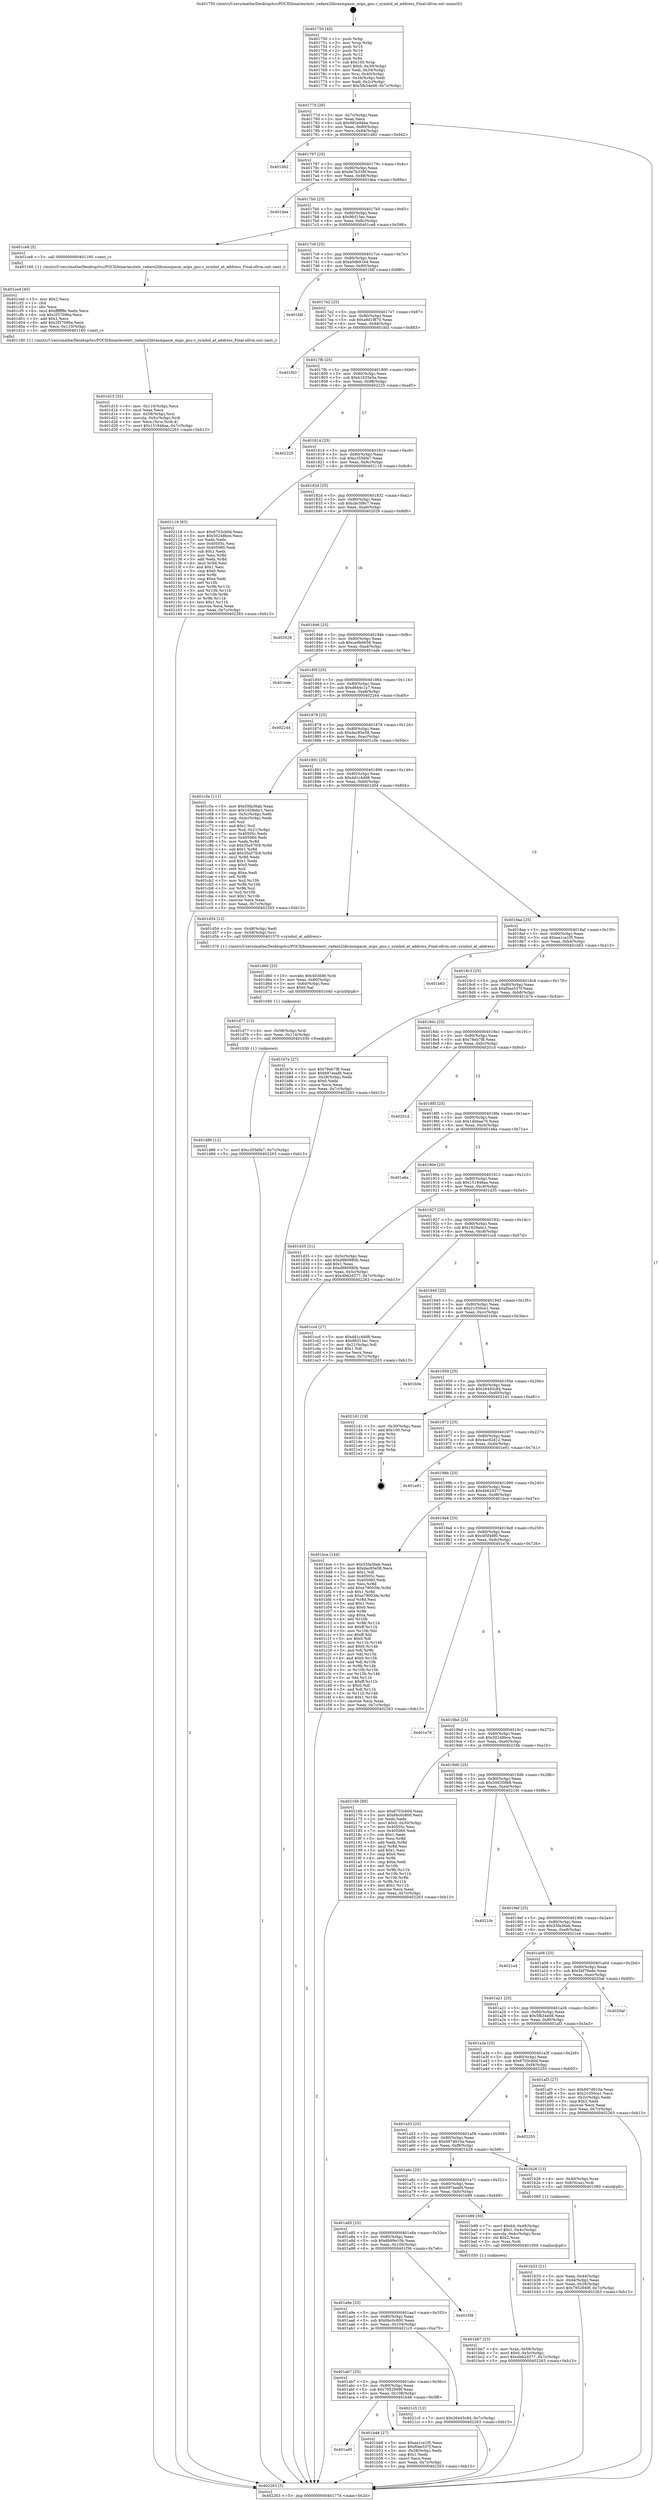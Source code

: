 digraph "0x401750" {
  label = "0x401750 (/mnt/c/Users/mathe/Desktop/tcc/POCII/binaries/extr_radare2librasmpasm_mips_gnu.c_symbol_at_address_Final-ollvm.out::main(0))"
  labelloc = "t"
  node[shape=record]

  Entry [label="",width=0.3,height=0.3,shape=circle,fillcolor=black,style=filled]
  "0x40177d" [label="{
     0x40177d [26]\l
     | [instrs]\l
     &nbsp;&nbsp;0x40177d \<+3\>: mov -0x7c(%rbp),%eax\l
     &nbsp;&nbsp;0x401780 \<+2\>: mov %eax,%ecx\l
     &nbsp;&nbsp;0x401782 \<+6\>: sub $0x982e94be,%ecx\l
     &nbsp;&nbsp;0x401788 \<+3\>: mov %eax,-0x80(%rbp)\l
     &nbsp;&nbsp;0x40178b \<+6\>: mov %ecx,-0x84(%rbp)\l
     &nbsp;&nbsp;0x401791 \<+6\>: je 0000000000401d92 \<main+0x642\>\l
  }"]
  "0x401d92" [label="{
     0x401d92\l
  }", style=dashed]
  "0x401797" [label="{
     0x401797 [25]\l
     | [instrs]\l
     &nbsp;&nbsp;0x401797 \<+5\>: jmp 000000000040179c \<main+0x4c\>\l
     &nbsp;&nbsp;0x40179c \<+3\>: mov -0x80(%rbp),%eax\l
     &nbsp;&nbsp;0x40179f \<+5\>: sub $0x9e7b339f,%eax\l
     &nbsp;&nbsp;0x4017a4 \<+6\>: mov %eax,-0x88(%rbp)\l
     &nbsp;&nbsp;0x4017aa \<+6\>: je 0000000000401dea \<main+0x69a\>\l
  }"]
  Exit [label="",width=0.3,height=0.3,shape=circle,fillcolor=black,style=filled,peripheries=2]
  "0x401dea" [label="{
     0x401dea\l
  }", style=dashed]
  "0x4017b0" [label="{
     0x4017b0 [25]\l
     | [instrs]\l
     &nbsp;&nbsp;0x4017b0 \<+5\>: jmp 00000000004017b5 \<main+0x65\>\l
     &nbsp;&nbsp;0x4017b5 \<+3\>: mov -0x80(%rbp),%eax\l
     &nbsp;&nbsp;0x4017b8 \<+5\>: sub $0x9fcf15ec,%eax\l
     &nbsp;&nbsp;0x4017bd \<+6\>: mov %eax,-0x8c(%rbp)\l
     &nbsp;&nbsp;0x4017c3 \<+6\>: je 0000000000401ce8 \<main+0x598\>\l
  }"]
  "0x401d86" [label="{
     0x401d86 [12]\l
     | [instrs]\l
     &nbsp;&nbsp;0x401d86 \<+7\>: movl $0xc3556fa7,-0x7c(%rbp)\l
     &nbsp;&nbsp;0x401d8d \<+5\>: jmp 0000000000402263 \<main+0xb13\>\l
  }"]
  "0x401ce8" [label="{
     0x401ce8 [5]\l
     | [instrs]\l
     &nbsp;&nbsp;0x401ce8 \<+5\>: call 0000000000401160 \<next_i\>\l
     | [calls]\l
     &nbsp;&nbsp;0x401160 \{1\} (/mnt/c/Users/mathe/Desktop/tcc/POCII/binaries/extr_radare2librasmpasm_mips_gnu.c_symbol_at_address_Final-ollvm.out::next_i)\l
  }"]
  "0x4017c9" [label="{
     0x4017c9 [25]\l
     | [instrs]\l
     &nbsp;&nbsp;0x4017c9 \<+5\>: jmp 00000000004017ce \<main+0x7e\>\l
     &nbsp;&nbsp;0x4017ce \<+3\>: mov -0x80(%rbp),%eax\l
     &nbsp;&nbsp;0x4017d1 \<+5\>: sub $0xa0db91b4,%eax\l
     &nbsp;&nbsp;0x4017d6 \<+6\>: mov %eax,-0x90(%rbp)\l
     &nbsp;&nbsp;0x4017dc \<+6\>: je 0000000000401fdf \<main+0x88f\>\l
  }"]
  "0x401d77" [label="{
     0x401d77 [15]\l
     | [instrs]\l
     &nbsp;&nbsp;0x401d77 \<+4\>: mov -0x58(%rbp),%rdi\l
     &nbsp;&nbsp;0x401d7b \<+6\>: mov %eax,-0x114(%rbp)\l
     &nbsp;&nbsp;0x401d81 \<+5\>: call 0000000000401030 \<free@plt\>\l
     | [calls]\l
     &nbsp;&nbsp;0x401030 \{1\} (unknown)\l
  }"]
  "0x401fdf" [label="{
     0x401fdf\l
  }", style=dashed]
  "0x4017e2" [label="{
     0x4017e2 [25]\l
     | [instrs]\l
     &nbsp;&nbsp;0x4017e2 \<+5\>: jmp 00000000004017e7 \<main+0x97\>\l
     &nbsp;&nbsp;0x4017e7 \<+3\>: mov -0x80(%rbp),%eax\l
     &nbsp;&nbsp;0x4017ea \<+5\>: sub $0xa9d1f870,%eax\l
     &nbsp;&nbsp;0x4017ef \<+6\>: mov %eax,-0x94(%rbp)\l
     &nbsp;&nbsp;0x4017f5 \<+6\>: je 0000000000401fd3 \<main+0x883\>\l
  }"]
  "0x401d60" [label="{
     0x401d60 [23]\l
     | [instrs]\l
     &nbsp;&nbsp;0x401d60 \<+10\>: movabs $0x4030d6,%rdi\l
     &nbsp;&nbsp;0x401d6a \<+3\>: mov %eax,-0x60(%rbp)\l
     &nbsp;&nbsp;0x401d6d \<+3\>: mov -0x60(%rbp),%esi\l
     &nbsp;&nbsp;0x401d70 \<+2\>: mov $0x0,%al\l
     &nbsp;&nbsp;0x401d72 \<+5\>: call 0000000000401040 \<printf@plt\>\l
     | [calls]\l
     &nbsp;&nbsp;0x401040 \{1\} (unknown)\l
  }"]
  "0x401fd3" [label="{
     0x401fd3\l
  }", style=dashed]
  "0x4017fb" [label="{
     0x4017fb [25]\l
     | [instrs]\l
     &nbsp;&nbsp;0x4017fb \<+5\>: jmp 0000000000401800 \<main+0xb0\>\l
     &nbsp;&nbsp;0x401800 \<+3\>: mov -0x80(%rbp),%eax\l
     &nbsp;&nbsp;0x401803 \<+5\>: sub $0xb1635e5a,%eax\l
     &nbsp;&nbsp;0x401808 \<+6\>: mov %eax,-0x98(%rbp)\l
     &nbsp;&nbsp;0x40180e \<+6\>: je 0000000000402225 \<main+0xad5\>\l
  }"]
  "0x401d15" [label="{
     0x401d15 [32]\l
     | [instrs]\l
     &nbsp;&nbsp;0x401d15 \<+6\>: mov -0x110(%rbp),%ecx\l
     &nbsp;&nbsp;0x401d1b \<+3\>: imul %eax,%ecx\l
     &nbsp;&nbsp;0x401d1e \<+4\>: mov -0x58(%rbp),%rsi\l
     &nbsp;&nbsp;0x401d22 \<+4\>: movslq -0x5c(%rbp),%rdi\l
     &nbsp;&nbsp;0x401d26 \<+3\>: mov %ecx,(%rsi,%rdi,4)\l
     &nbsp;&nbsp;0x401d29 \<+7\>: movl $0x151846aa,-0x7c(%rbp)\l
     &nbsp;&nbsp;0x401d30 \<+5\>: jmp 0000000000402263 \<main+0xb13\>\l
  }"]
  "0x402225" [label="{
     0x402225\l
  }", style=dashed]
  "0x401814" [label="{
     0x401814 [25]\l
     | [instrs]\l
     &nbsp;&nbsp;0x401814 \<+5\>: jmp 0000000000401819 \<main+0xc9\>\l
     &nbsp;&nbsp;0x401819 \<+3\>: mov -0x80(%rbp),%eax\l
     &nbsp;&nbsp;0x40181c \<+5\>: sub $0xc3556fa7,%eax\l
     &nbsp;&nbsp;0x401821 \<+6\>: mov %eax,-0x9c(%rbp)\l
     &nbsp;&nbsp;0x401827 \<+6\>: je 0000000000402118 \<main+0x9c8\>\l
  }"]
  "0x401ced" [label="{
     0x401ced [40]\l
     | [instrs]\l
     &nbsp;&nbsp;0x401ced \<+5\>: mov $0x2,%ecx\l
     &nbsp;&nbsp;0x401cf2 \<+1\>: cltd\l
     &nbsp;&nbsp;0x401cf3 \<+2\>: idiv %ecx\l
     &nbsp;&nbsp;0x401cf5 \<+6\>: imul $0xfffffffe,%edx,%ecx\l
     &nbsp;&nbsp;0x401cfb \<+6\>: sub $0x2f37096a,%ecx\l
     &nbsp;&nbsp;0x401d01 \<+3\>: add $0x1,%ecx\l
     &nbsp;&nbsp;0x401d04 \<+6\>: add $0x2f37096a,%ecx\l
     &nbsp;&nbsp;0x401d0a \<+6\>: mov %ecx,-0x110(%rbp)\l
     &nbsp;&nbsp;0x401d10 \<+5\>: call 0000000000401160 \<next_i\>\l
     | [calls]\l
     &nbsp;&nbsp;0x401160 \{1\} (/mnt/c/Users/mathe/Desktop/tcc/POCII/binaries/extr_radare2librasmpasm_mips_gnu.c_symbol_at_address_Final-ollvm.out::next_i)\l
  }"]
  "0x402118" [label="{
     0x402118 [83]\l
     | [instrs]\l
     &nbsp;&nbsp;0x402118 \<+5\>: mov $0x6703cb0d,%eax\l
     &nbsp;&nbsp;0x40211d \<+5\>: mov $0x50248bce,%ecx\l
     &nbsp;&nbsp;0x402122 \<+2\>: xor %edx,%edx\l
     &nbsp;&nbsp;0x402124 \<+7\>: mov 0x40505c,%esi\l
     &nbsp;&nbsp;0x40212b \<+7\>: mov 0x405060,%edi\l
     &nbsp;&nbsp;0x402132 \<+3\>: sub $0x1,%edx\l
     &nbsp;&nbsp;0x402135 \<+3\>: mov %esi,%r8d\l
     &nbsp;&nbsp;0x402138 \<+3\>: add %edx,%r8d\l
     &nbsp;&nbsp;0x40213b \<+4\>: imul %r8d,%esi\l
     &nbsp;&nbsp;0x40213f \<+3\>: and $0x1,%esi\l
     &nbsp;&nbsp;0x402142 \<+3\>: cmp $0x0,%esi\l
     &nbsp;&nbsp;0x402145 \<+4\>: sete %r9b\l
     &nbsp;&nbsp;0x402149 \<+3\>: cmp $0xa,%edi\l
     &nbsp;&nbsp;0x40214c \<+4\>: setl %r10b\l
     &nbsp;&nbsp;0x402150 \<+3\>: mov %r9b,%r11b\l
     &nbsp;&nbsp;0x402153 \<+3\>: and %r10b,%r11b\l
     &nbsp;&nbsp;0x402156 \<+3\>: xor %r10b,%r9b\l
     &nbsp;&nbsp;0x402159 \<+3\>: or %r9b,%r11b\l
     &nbsp;&nbsp;0x40215c \<+4\>: test $0x1,%r11b\l
     &nbsp;&nbsp;0x402160 \<+3\>: cmovne %ecx,%eax\l
     &nbsp;&nbsp;0x402163 \<+3\>: mov %eax,-0x7c(%rbp)\l
     &nbsp;&nbsp;0x402166 \<+5\>: jmp 0000000000402263 \<main+0xb13\>\l
  }"]
  "0x40182d" [label="{
     0x40182d [25]\l
     | [instrs]\l
     &nbsp;&nbsp;0x40182d \<+5\>: jmp 0000000000401832 \<main+0xe2\>\l
     &nbsp;&nbsp;0x401832 \<+3\>: mov -0x80(%rbp),%eax\l
     &nbsp;&nbsp;0x401835 \<+5\>: sub $0xcbc5f8c7,%eax\l
     &nbsp;&nbsp;0x40183a \<+6\>: mov %eax,-0xa0(%rbp)\l
     &nbsp;&nbsp;0x401840 \<+6\>: je 0000000000402029 \<main+0x8d9\>\l
  }"]
  "0x401bb7" [label="{
     0x401bb7 [23]\l
     | [instrs]\l
     &nbsp;&nbsp;0x401bb7 \<+4\>: mov %rax,-0x58(%rbp)\l
     &nbsp;&nbsp;0x401bbb \<+7\>: movl $0x0,-0x5c(%rbp)\l
     &nbsp;&nbsp;0x401bc2 \<+7\>: movl $0x4b62d377,-0x7c(%rbp)\l
     &nbsp;&nbsp;0x401bc9 \<+5\>: jmp 0000000000402263 \<main+0xb13\>\l
  }"]
  "0x402029" [label="{
     0x402029\l
  }", style=dashed]
  "0x401846" [label="{
     0x401846 [25]\l
     | [instrs]\l
     &nbsp;&nbsp;0x401846 \<+5\>: jmp 000000000040184b \<main+0xfb\>\l
     &nbsp;&nbsp;0x40184b \<+3\>: mov -0x80(%rbp),%eax\l
     &nbsp;&nbsp;0x40184e \<+5\>: sub $0xce9b0658,%eax\l
     &nbsp;&nbsp;0x401853 \<+6\>: mov %eax,-0xa4(%rbp)\l
     &nbsp;&nbsp;0x401859 \<+6\>: je 0000000000401ede \<main+0x78e\>\l
  }"]
  "0x401ad0" [label="{
     0x401ad0\l
  }", style=dashed]
  "0x401ede" [label="{
     0x401ede\l
  }", style=dashed]
  "0x40185f" [label="{
     0x40185f [25]\l
     | [instrs]\l
     &nbsp;&nbsp;0x40185f \<+5\>: jmp 0000000000401864 \<main+0x114\>\l
     &nbsp;&nbsp;0x401864 \<+3\>: mov -0x80(%rbp),%eax\l
     &nbsp;&nbsp;0x401867 \<+5\>: sub $0xd644c1a7,%eax\l
     &nbsp;&nbsp;0x40186c \<+6\>: mov %eax,-0xa8(%rbp)\l
     &nbsp;&nbsp;0x401872 \<+6\>: je 0000000000402244 \<main+0xaf4\>\l
  }"]
  "0x401b48" [label="{
     0x401b48 [27]\l
     | [instrs]\l
     &nbsp;&nbsp;0x401b48 \<+5\>: mov $0xea1ce1f5,%eax\l
     &nbsp;&nbsp;0x401b4d \<+5\>: mov $0xf0ae537f,%ecx\l
     &nbsp;&nbsp;0x401b52 \<+3\>: mov -0x28(%rbp),%edx\l
     &nbsp;&nbsp;0x401b55 \<+3\>: cmp $0x1,%edx\l
     &nbsp;&nbsp;0x401b58 \<+3\>: cmovl %ecx,%eax\l
     &nbsp;&nbsp;0x401b5b \<+3\>: mov %eax,-0x7c(%rbp)\l
     &nbsp;&nbsp;0x401b5e \<+5\>: jmp 0000000000402263 \<main+0xb13\>\l
  }"]
  "0x402244" [label="{
     0x402244\l
  }", style=dashed]
  "0x401878" [label="{
     0x401878 [25]\l
     | [instrs]\l
     &nbsp;&nbsp;0x401878 \<+5\>: jmp 000000000040187d \<main+0x12d\>\l
     &nbsp;&nbsp;0x40187d \<+3\>: mov -0x80(%rbp),%eax\l
     &nbsp;&nbsp;0x401880 \<+5\>: sub $0xdac85e58,%eax\l
     &nbsp;&nbsp;0x401885 \<+6\>: mov %eax,-0xac(%rbp)\l
     &nbsp;&nbsp;0x40188b \<+6\>: je 0000000000401c5e \<main+0x50e\>\l
  }"]
  "0x401ab7" [label="{
     0x401ab7 [25]\l
     | [instrs]\l
     &nbsp;&nbsp;0x401ab7 \<+5\>: jmp 0000000000401abc \<main+0x36c\>\l
     &nbsp;&nbsp;0x401abc \<+3\>: mov -0x80(%rbp),%eax\l
     &nbsp;&nbsp;0x401abf \<+5\>: sub $0x7952949f,%eax\l
     &nbsp;&nbsp;0x401ac4 \<+6\>: mov %eax,-0x108(%rbp)\l
     &nbsp;&nbsp;0x401aca \<+6\>: je 0000000000401b48 \<main+0x3f8\>\l
  }"]
  "0x401c5e" [label="{
     0x401c5e [111]\l
     | [instrs]\l
     &nbsp;&nbsp;0x401c5e \<+5\>: mov $0x55fa36ab,%eax\l
     &nbsp;&nbsp;0x401c63 \<+5\>: mov $0x1626ebc1,%ecx\l
     &nbsp;&nbsp;0x401c68 \<+3\>: mov -0x5c(%rbp),%edx\l
     &nbsp;&nbsp;0x401c6b \<+3\>: cmp -0x4c(%rbp),%edx\l
     &nbsp;&nbsp;0x401c6e \<+4\>: setl %sil\l
     &nbsp;&nbsp;0x401c72 \<+4\>: and $0x1,%sil\l
     &nbsp;&nbsp;0x401c76 \<+4\>: mov %sil,-0x21(%rbp)\l
     &nbsp;&nbsp;0x401c7a \<+7\>: mov 0x40505c,%edx\l
     &nbsp;&nbsp;0x401c81 \<+7\>: mov 0x405060,%edi\l
     &nbsp;&nbsp;0x401c88 \<+3\>: mov %edx,%r8d\l
     &nbsp;&nbsp;0x401c8b \<+7\>: sub $0x35a57fc9,%r8d\l
     &nbsp;&nbsp;0x401c92 \<+4\>: sub $0x1,%r8d\l
     &nbsp;&nbsp;0x401c96 \<+7\>: add $0x35a57fc9,%r8d\l
     &nbsp;&nbsp;0x401c9d \<+4\>: imul %r8d,%edx\l
     &nbsp;&nbsp;0x401ca1 \<+3\>: and $0x1,%edx\l
     &nbsp;&nbsp;0x401ca4 \<+3\>: cmp $0x0,%edx\l
     &nbsp;&nbsp;0x401ca7 \<+4\>: sete %sil\l
     &nbsp;&nbsp;0x401cab \<+3\>: cmp $0xa,%edi\l
     &nbsp;&nbsp;0x401cae \<+4\>: setl %r9b\l
     &nbsp;&nbsp;0x401cb2 \<+3\>: mov %sil,%r10b\l
     &nbsp;&nbsp;0x401cb5 \<+3\>: and %r9b,%r10b\l
     &nbsp;&nbsp;0x401cb8 \<+3\>: xor %r9b,%sil\l
     &nbsp;&nbsp;0x401cbb \<+3\>: or %sil,%r10b\l
     &nbsp;&nbsp;0x401cbe \<+4\>: test $0x1,%r10b\l
     &nbsp;&nbsp;0x401cc2 \<+3\>: cmovne %ecx,%eax\l
     &nbsp;&nbsp;0x401cc5 \<+3\>: mov %eax,-0x7c(%rbp)\l
     &nbsp;&nbsp;0x401cc8 \<+5\>: jmp 0000000000402263 \<main+0xb13\>\l
  }"]
  "0x401891" [label="{
     0x401891 [25]\l
     | [instrs]\l
     &nbsp;&nbsp;0x401891 \<+5\>: jmp 0000000000401896 \<main+0x146\>\l
     &nbsp;&nbsp;0x401896 \<+3\>: mov -0x80(%rbp),%eax\l
     &nbsp;&nbsp;0x401899 \<+5\>: sub $0xdd1c4dd8,%eax\l
     &nbsp;&nbsp;0x40189e \<+6\>: mov %eax,-0xb0(%rbp)\l
     &nbsp;&nbsp;0x4018a4 \<+6\>: je 0000000000401d54 \<main+0x604\>\l
  }"]
  "0x4021c5" [label="{
     0x4021c5 [12]\l
     | [instrs]\l
     &nbsp;&nbsp;0x4021c5 \<+7\>: movl $0x26445c84,-0x7c(%rbp)\l
     &nbsp;&nbsp;0x4021cc \<+5\>: jmp 0000000000402263 \<main+0xb13\>\l
  }"]
  "0x401d54" [label="{
     0x401d54 [12]\l
     | [instrs]\l
     &nbsp;&nbsp;0x401d54 \<+3\>: mov -0x48(%rbp),%edi\l
     &nbsp;&nbsp;0x401d57 \<+4\>: mov -0x58(%rbp),%rsi\l
     &nbsp;&nbsp;0x401d5b \<+5\>: call 0000000000401570 \<symbol_at_address\>\l
     | [calls]\l
     &nbsp;&nbsp;0x401570 \{1\} (/mnt/c/Users/mathe/Desktop/tcc/POCII/binaries/extr_radare2librasmpasm_mips_gnu.c_symbol_at_address_Final-ollvm.out::symbol_at_address)\l
  }"]
  "0x4018aa" [label="{
     0x4018aa [25]\l
     | [instrs]\l
     &nbsp;&nbsp;0x4018aa \<+5\>: jmp 00000000004018af \<main+0x15f\>\l
     &nbsp;&nbsp;0x4018af \<+3\>: mov -0x80(%rbp),%eax\l
     &nbsp;&nbsp;0x4018b2 \<+5\>: sub $0xea1ce1f5,%eax\l
     &nbsp;&nbsp;0x4018b7 \<+6\>: mov %eax,-0xb4(%rbp)\l
     &nbsp;&nbsp;0x4018bd \<+6\>: je 0000000000401b63 \<main+0x413\>\l
  }"]
  "0x401a9e" [label="{
     0x401a9e [25]\l
     | [instrs]\l
     &nbsp;&nbsp;0x401a9e \<+5\>: jmp 0000000000401aa3 \<main+0x353\>\l
     &nbsp;&nbsp;0x401aa3 \<+3\>: mov -0x80(%rbp),%eax\l
     &nbsp;&nbsp;0x401aa6 \<+5\>: sub $0x6bc0c800,%eax\l
     &nbsp;&nbsp;0x401aab \<+6\>: mov %eax,-0x104(%rbp)\l
     &nbsp;&nbsp;0x401ab1 \<+6\>: je 00000000004021c5 \<main+0xa75\>\l
  }"]
  "0x401b63" [label="{
     0x401b63\l
  }", style=dashed]
  "0x4018c3" [label="{
     0x4018c3 [25]\l
     | [instrs]\l
     &nbsp;&nbsp;0x4018c3 \<+5\>: jmp 00000000004018c8 \<main+0x178\>\l
     &nbsp;&nbsp;0x4018c8 \<+3\>: mov -0x80(%rbp),%eax\l
     &nbsp;&nbsp;0x4018cb \<+5\>: sub $0xf0ae537f,%eax\l
     &nbsp;&nbsp;0x4018d0 \<+6\>: mov %eax,-0xb8(%rbp)\l
     &nbsp;&nbsp;0x4018d6 \<+6\>: je 0000000000401b7e \<main+0x42e\>\l
  }"]
  "0x401f36" [label="{
     0x401f36\l
  }", style=dashed]
  "0x401b7e" [label="{
     0x401b7e [27]\l
     | [instrs]\l
     &nbsp;&nbsp;0x401b7e \<+5\>: mov $0x78eb7f8,%eax\l
     &nbsp;&nbsp;0x401b83 \<+5\>: mov $0x697eeafd,%ecx\l
     &nbsp;&nbsp;0x401b88 \<+3\>: mov -0x28(%rbp),%edx\l
     &nbsp;&nbsp;0x401b8b \<+3\>: cmp $0x0,%edx\l
     &nbsp;&nbsp;0x401b8e \<+3\>: cmove %ecx,%eax\l
     &nbsp;&nbsp;0x401b91 \<+3\>: mov %eax,-0x7c(%rbp)\l
     &nbsp;&nbsp;0x401b94 \<+5\>: jmp 0000000000402263 \<main+0xb13\>\l
  }"]
  "0x4018dc" [label="{
     0x4018dc [25]\l
     | [instrs]\l
     &nbsp;&nbsp;0x4018dc \<+5\>: jmp 00000000004018e1 \<main+0x191\>\l
     &nbsp;&nbsp;0x4018e1 \<+3\>: mov -0x80(%rbp),%eax\l
     &nbsp;&nbsp;0x4018e4 \<+5\>: sub $0x78eb7f8,%eax\l
     &nbsp;&nbsp;0x4018e9 \<+6\>: mov %eax,-0xbc(%rbp)\l
     &nbsp;&nbsp;0x4018ef \<+6\>: je 000000000040201d \<main+0x8cd\>\l
  }"]
  "0x401a85" [label="{
     0x401a85 [25]\l
     | [instrs]\l
     &nbsp;&nbsp;0x401a85 \<+5\>: jmp 0000000000401a8a \<main+0x33a\>\l
     &nbsp;&nbsp;0x401a8a \<+3\>: mov -0x80(%rbp),%eax\l
     &nbsp;&nbsp;0x401a8d \<+5\>: sub $0x6b99e10b,%eax\l
     &nbsp;&nbsp;0x401a92 \<+6\>: mov %eax,-0x100(%rbp)\l
     &nbsp;&nbsp;0x401a98 \<+6\>: je 0000000000401f36 \<main+0x7e6\>\l
  }"]
  "0x40201d" [label="{
     0x40201d\l
  }", style=dashed]
  "0x4018f5" [label="{
     0x4018f5 [25]\l
     | [instrs]\l
     &nbsp;&nbsp;0x4018f5 \<+5\>: jmp 00000000004018fa \<main+0x1aa\>\l
     &nbsp;&nbsp;0x4018fa \<+3\>: mov -0x80(%rbp),%eax\l
     &nbsp;&nbsp;0x4018fd \<+5\>: sub $0x14bbaa70,%eax\l
     &nbsp;&nbsp;0x401902 \<+6\>: mov %eax,-0xc0(%rbp)\l
     &nbsp;&nbsp;0x401908 \<+6\>: je 0000000000401e6a \<main+0x71a\>\l
  }"]
  "0x401b99" [label="{
     0x401b99 [30]\l
     | [instrs]\l
     &nbsp;&nbsp;0x401b99 \<+7\>: movl $0x64,-0x48(%rbp)\l
     &nbsp;&nbsp;0x401ba0 \<+7\>: movl $0x1,-0x4c(%rbp)\l
     &nbsp;&nbsp;0x401ba7 \<+4\>: movslq -0x4c(%rbp),%rax\l
     &nbsp;&nbsp;0x401bab \<+4\>: shl $0x2,%rax\l
     &nbsp;&nbsp;0x401baf \<+3\>: mov %rax,%rdi\l
     &nbsp;&nbsp;0x401bb2 \<+5\>: call 0000000000401050 \<malloc@plt\>\l
     | [calls]\l
     &nbsp;&nbsp;0x401050 \{1\} (unknown)\l
  }"]
  "0x401e6a" [label="{
     0x401e6a\l
  }", style=dashed]
  "0x40190e" [label="{
     0x40190e [25]\l
     | [instrs]\l
     &nbsp;&nbsp;0x40190e \<+5\>: jmp 0000000000401913 \<main+0x1c3\>\l
     &nbsp;&nbsp;0x401913 \<+3\>: mov -0x80(%rbp),%eax\l
     &nbsp;&nbsp;0x401916 \<+5\>: sub $0x151846aa,%eax\l
     &nbsp;&nbsp;0x40191b \<+6\>: mov %eax,-0xc4(%rbp)\l
     &nbsp;&nbsp;0x401921 \<+6\>: je 0000000000401d35 \<main+0x5e5\>\l
  }"]
  "0x401b33" [label="{
     0x401b33 [21]\l
     | [instrs]\l
     &nbsp;&nbsp;0x401b33 \<+3\>: mov %eax,-0x44(%rbp)\l
     &nbsp;&nbsp;0x401b36 \<+3\>: mov -0x44(%rbp),%eax\l
     &nbsp;&nbsp;0x401b39 \<+3\>: mov %eax,-0x28(%rbp)\l
     &nbsp;&nbsp;0x401b3c \<+7\>: movl $0x7952949f,-0x7c(%rbp)\l
     &nbsp;&nbsp;0x401b43 \<+5\>: jmp 0000000000402263 \<main+0xb13\>\l
  }"]
  "0x401d35" [label="{
     0x401d35 [31]\l
     | [instrs]\l
     &nbsp;&nbsp;0x401d35 \<+3\>: mov -0x5c(%rbp),%eax\l
     &nbsp;&nbsp;0x401d38 \<+5\>: add $0xd980980b,%eax\l
     &nbsp;&nbsp;0x401d3d \<+3\>: add $0x1,%eax\l
     &nbsp;&nbsp;0x401d40 \<+5\>: sub $0xd980980b,%eax\l
     &nbsp;&nbsp;0x401d45 \<+3\>: mov %eax,-0x5c(%rbp)\l
     &nbsp;&nbsp;0x401d48 \<+7\>: movl $0x4b62d377,-0x7c(%rbp)\l
     &nbsp;&nbsp;0x401d4f \<+5\>: jmp 0000000000402263 \<main+0xb13\>\l
  }"]
  "0x401927" [label="{
     0x401927 [25]\l
     | [instrs]\l
     &nbsp;&nbsp;0x401927 \<+5\>: jmp 000000000040192c \<main+0x1dc\>\l
     &nbsp;&nbsp;0x40192c \<+3\>: mov -0x80(%rbp),%eax\l
     &nbsp;&nbsp;0x40192f \<+5\>: sub $0x1626ebc1,%eax\l
     &nbsp;&nbsp;0x401934 \<+6\>: mov %eax,-0xc8(%rbp)\l
     &nbsp;&nbsp;0x40193a \<+6\>: je 0000000000401ccd \<main+0x57d\>\l
  }"]
  "0x401a6c" [label="{
     0x401a6c [25]\l
     | [instrs]\l
     &nbsp;&nbsp;0x401a6c \<+5\>: jmp 0000000000401a71 \<main+0x321\>\l
     &nbsp;&nbsp;0x401a71 \<+3\>: mov -0x80(%rbp),%eax\l
     &nbsp;&nbsp;0x401a74 \<+5\>: sub $0x697eeafd,%eax\l
     &nbsp;&nbsp;0x401a79 \<+6\>: mov %eax,-0xfc(%rbp)\l
     &nbsp;&nbsp;0x401a7f \<+6\>: je 0000000000401b99 \<main+0x449\>\l
  }"]
  "0x401ccd" [label="{
     0x401ccd [27]\l
     | [instrs]\l
     &nbsp;&nbsp;0x401ccd \<+5\>: mov $0xdd1c4dd8,%eax\l
     &nbsp;&nbsp;0x401cd2 \<+5\>: mov $0x9fcf15ec,%ecx\l
     &nbsp;&nbsp;0x401cd7 \<+3\>: mov -0x21(%rbp),%dl\l
     &nbsp;&nbsp;0x401cda \<+3\>: test $0x1,%dl\l
     &nbsp;&nbsp;0x401cdd \<+3\>: cmovne %ecx,%eax\l
     &nbsp;&nbsp;0x401ce0 \<+3\>: mov %eax,-0x7c(%rbp)\l
     &nbsp;&nbsp;0x401ce3 \<+5\>: jmp 0000000000402263 \<main+0xb13\>\l
  }"]
  "0x401940" [label="{
     0x401940 [25]\l
     | [instrs]\l
     &nbsp;&nbsp;0x401940 \<+5\>: jmp 0000000000401945 \<main+0x1f5\>\l
     &nbsp;&nbsp;0x401945 \<+3\>: mov -0x80(%rbp),%eax\l
     &nbsp;&nbsp;0x401948 \<+5\>: sub $0x21050ce1,%eax\l
     &nbsp;&nbsp;0x40194d \<+6\>: mov %eax,-0xcc(%rbp)\l
     &nbsp;&nbsp;0x401953 \<+6\>: je 0000000000401b0e \<main+0x3be\>\l
  }"]
  "0x401b26" [label="{
     0x401b26 [13]\l
     | [instrs]\l
     &nbsp;&nbsp;0x401b26 \<+4\>: mov -0x40(%rbp),%rax\l
     &nbsp;&nbsp;0x401b2a \<+4\>: mov 0x8(%rax),%rdi\l
     &nbsp;&nbsp;0x401b2e \<+5\>: call 0000000000401060 \<atoi@plt\>\l
     | [calls]\l
     &nbsp;&nbsp;0x401060 \{1\} (unknown)\l
  }"]
  "0x401b0e" [label="{
     0x401b0e\l
  }", style=dashed]
  "0x401959" [label="{
     0x401959 [25]\l
     | [instrs]\l
     &nbsp;&nbsp;0x401959 \<+5\>: jmp 000000000040195e \<main+0x20e\>\l
     &nbsp;&nbsp;0x40195e \<+3\>: mov -0x80(%rbp),%eax\l
     &nbsp;&nbsp;0x401961 \<+5\>: sub $0x26445c84,%eax\l
     &nbsp;&nbsp;0x401966 \<+6\>: mov %eax,-0xd0(%rbp)\l
     &nbsp;&nbsp;0x40196c \<+6\>: je 00000000004021d1 \<main+0xa81\>\l
  }"]
  "0x401a53" [label="{
     0x401a53 [25]\l
     | [instrs]\l
     &nbsp;&nbsp;0x401a53 \<+5\>: jmp 0000000000401a58 \<main+0x308\>\l
     &nbsp;&nbsp;0x401a58 \<+3\>: mov -0x80(%rbp),%eax\l
     &nbsp;&nbsp;0x401a5b \<+5\>: sub $0x697d910a,%eax\l
     &nbsp;&nbsp;0x401a60 \<+6\>: mov %eax,-0xf8(%rbp)\l
     &nbsp;&nbsp;0x401a66 \<+6\>: je 0000000000401b26 \<main+0x3d6\>\l
  }"]
  "0x4021d1" [label="{
     0x4021d1 [19]\l
     | [instrs]\l
     &nbsp;&nbsp;0x4021d1 \<+3\>: mov -0x30(%rbp),%eax\l
     &nbsp;&nbsp;0x4021d4 \<+7\>: add $0x100,%rsp\l
     &nbsp;&nbsp;0x4021db \<+1\>: pop %rbx\l
     &nbsp;&nbsp;0x4021dc \<+2\>: pop %r12\l
     &nbsp;&nbsp;0x4021de \<+2\>: pop %r14\l
     &nbsp;&nbsp;0x4021e0 \<+2\>: pop %r15\l
     &nbsp;&nbsp;0x4021e2 \<+1\>: pop %rbp\l
     &nbsp;&nbsp;0x4021e3 \<+1\>: ret\l
  }"]
  "0x401972" [label="{
     0x401972 [25]\l
     | [instrs]\l
     &nbsp;&nbsp;0x401972 \<+5\>: jmp 0000000000401977 \<main+0x227\>\l
     &nbsp;&nbsp;0x401977 \<+3\>: mov -0x80(%rbp),%eax\l
     &nbsp;&nbsp;0x40197a \<+5\>: sub $0x4ac82d12,%eax\l
     &nbsp;&nbsp;0x40197f \<+6\>: mov %eax,-0xd4(%rbp)\l
     &nbsp;&nbsp;0x401985 \<+6\>: je 0000000000401e91 \<main+0x741\>\l
  }"]
  "0x402255" [label="{
     0x402255\l
  }", style=dashed]
  "0x401e91" [label="{
     0x401e91\l
  }", style=dashed]
  "0x40198b" [label="{
     0x40198b [25]\l
     | [instrs]\l
     &nbsp;&nbsp;0x40198b \<+5\>: jmp 0000000000401990 \<main+0x240\>\l
     &nbsp;&nbsp;0x401990 \<+3\>: mov -0x80(%rbp),%eax\l
     &nbsp;&nbsp;0x401993 \<+5\>: sub $0x4b62d377,%eax\l
     &nbsp;&nbsp;0x401998 \<+6\>: mov %eax,-0xd8(%rbp)\l
     &nbsp;&nbsp;0x40199e \<+6\>: je 0000000000401bce \<main+0x47e\>\l
  }"]
  "0x401750" [label="{
     0x401750 [45]\l
     | [instrs]\l
     &nbsp;&nbsp;0x401750 \<+1\>: push %rbp\l
     &nbsp;&nbsp;0x401751 \<+3\>: mov %rsp,%rbp\l
     &nbsp;&nbsp;0x401754 \<+2\>: push %r15\l
     &nbsp;&nbsp;0x401756 \<+2\>: push %r14\l
     &nbsp;&nbsp;0x401758 \<+2\>: push %r12\l
     &nbsp;&nbsp;0x40175a \<+1\>: push %rbx\l
     &nbsp;&nbsp;0x40175b \<+7\>: sub $0x100,%rsp\l
     &nbsp;&nbsp;0x401762 \<+7\>: movl $0x0,-0x30(%rbp)\l
     &nbsp;&nbsp;0x401769 \<+3\>: mov %edi,-0x34(%rbp)\l
     &nbsp;&nbsp;0x40176c \<+4\>: mov %rsi,-0x40(%rbp)\l
     &nbsp;&nbsp;0x401770 \<+3\>: mov -0x34(%rbp),%edi\l
     &nbsp;&nbsp;0x401773 \<+3\>: mov %edi,-0x2c(%rbp)\l
     &nbsp;&nbsp;0x401776 \<+7\>: movl $0x5fb34e08,-0x7c(%rbp)\l
  }"]
  "0x401bce" [label="{
     0x401bce [144]\l
     | [instrs]\l
     &nbsp;&nbsp;0x401bce \<+5\>: mov $0x55fa36ab,%eax\l
     &nbsp;&nbsp;0x401bd3 \<+5\>: mov $0xdac85e58,%ecx\l
     &nbsp;&nbsp;0x401bd8 \<+2\>: mov $0x1,%dl\l
     &nbsp;&nbsp;0x401bda \<+7\>: mov 0x40505c,%esi\l
     &nbsp;&nbsp;0x401be1 \<+7\>: mov 0x405060,%edi\l
     &nbsp;&nbsp;0x401be8 \<+3\>: mov %esi,%r8d\l
     &nbsp;&nbsp;0x401beb \<+7\>: add $0xe79003fe,%r8d\l
     &nbsp;&nbsp;0x401bf2 \<+4\>: sub $0x1,%r8d\l
     &nbsp;&nbsp;0x401bf6 \<+7\>: sub $0xe79003fe,%r8d\l
     &nbsp;&nbsp;0x401bfd \<+4\>: imul %r8d,%esi\l
     &nbsp;&nbsp;0x401c01 \<+3\>: and $0x1,%esi\l
     &nbsp;&nbsp;0x401c04 \<+3\>: cmp $0x0,%esi\l
     &nbsp;&nbsp;0x401c07 \<+4\>: sete %r9b\l
     &nbsp;&nbsp;0x401c0b \<+3\>: cmp $0xa,%edi\l
     &nbsp;&nbsp;0x401c0e \<+4\>: setl %r10b\l
     &nbsp;&nbsp;0x401c12 \<+3\>: mov %r9b,%r11b\l
     &nbsp;&nbsp;0x401c15 \<+4\>: xor $0xff,%r11b\l
     &nbsp;&nbsp;0x401c19 \<+3\>: mov %r10b,%bl\l
     &nbsp;&nbsp;0x401c1c \<+3\>: xor $0xff,%bl\l
     &nbsp;&nbsp;0x401c1f \<+3\>: xor $0x0,%dl\l
     &nbsp;&nbsp;0x401c22 \<+3\>: mov %r11b,%r14b\l
     &nbsp;&nbsp;0x401c25 \<+4\>: and $0x0,%r14b\l
     &nbsp;&nbsp;0x401c29 \<+3\>: and %dl,%r9b\l
     &nbsp;&nbsp;0x401c2c \<+3\>: mov %bl,%r15b\l
     &nbsp;&nbsp;0x401c2f \<+4\>: and $0x0,%r15b\l
     &nbsp;&nbsp;0x401c33 \<+3\>: and %dl,%r10b\l
     &nbsp;&nbsp;0x401c36 \<+3\>: or %r9b,%r14b\l
     &nbsp;&nbsp;0x401c39 \<+3\>: or %r10b,%r15b\l
     &nbsp;&nbsp;0x401c3c \<+3\>: xor %r15b,%r14b\l
     &nbsp;&nbsp;0x401c3f \<+3\>: or %bl,%r11b\l
     &nbsp;&nbsp;0x401c42 \<+4\>: xor $0xff,%r11b\l
     &nbsp;&nbsp;0x401c46 \<+3\>: or $0x0,%dl\l
     &nbsp;&nbsp;0x401c49 \<+3\>: and %dl,%r11b\l
     &nbsp;&nbsp;0x401c4c \<+3\>: or %r11b,%r14b\l
     &nbsp;&nbsp;0x401c4f \<+4\>: test $0x1,%r14b\l
     &nbsp;&nbsp;0x401c53 \<+3\>: cmovne %ecx,%eax\l
     &nbsp;&nbsp;0x401c56 \<+3\>: mov %eax,-0x7c(%rbp)\l
     &nbsp;&nbsp;0x401c59 \<+5\>: jmp 0000000000402263 \<main+0xb13\>\l
  }"]
  "0x4019a4" [label="{
     0x4019a4 [25]\l
     | [instrs]\l
     &nbsp;&nbsp;0x4019a4 \<+5\>: jmp 00000000004019a9 \<main+0x259\>\l
     &nbsp;&nbsp;0x4019a9 \<+3\>: mov -0x80(%rbp),%eax\l
     &nbsp;&nbsp;0x4019ac \<+5\>: sub $0x4f5f48f0,%eax\l
     &nbsp;&nbsp;0x4019b1 \<+6\>: mov %eax,-0xdc(%rbp)\l
     &nbsp;&nbsp;0x4019b7 \<+6\>: je 0000000000401e76 \<main+0x726\>\l
  }"]
  "0x402263" [label="{
     0x402263 [5]\l
     | [instrs]\l
     &nbsp;&nbsp;0x402263 \<+5\>: jmp 000000000040177d \<main+0x2d\>\l
  }"]
  "0x401e76" [label="{
     0x401e76\l
  }", style=dashed]
  "0x4019bd" [label="{
     0x4019bd [25]\l
     | [instrs]\l
     &nbsp;&nbsp;0x4019bd \<+5\>: jmp 00000000004019c2 \<main+0x272\>\l
     &nbsp;&nbsp;0x4019c2 \<+3\>: mov -0x80(%rbp),%eax\l
     &nbsp;&nbsp;0x4019c5 \<+5\>: sub $0x50248bce,%eax\l
     &nbsp;&nbsp;0x4019ca \<+6\>: mov %eax,-0xe0(%rbp)\l
     &nbsp;&nbsp;0x4019d0 \<+6\>: je 000000000040216b \<main+0xa1b\>\l
  }"]
  "0x401a3a" [label="{
     0x401a3a [25]\l
     | [instrs]\l
     &nbsp;&nbsp;0x401a3a \<+5\>: jmp 0000000000401a3f \<main+0x2ef\>\l
     &nbsp;&nbsp;0x401a3f \<+3\>: mov -0x80(%rbp),%eax\l
     &nbsp;&nbsp;0x401a42 \<+5\>: sub $0x6703cb0d,%eax\l
     &nbsp;&nbsp;0x401a47 \<+6\>: mov %eax,-0xf4(%rbp)\l
     &nbsp;&nbsp;0x401a4d \<+6\>: je 0000000000402255 \<main+0xb05\>\l
  }"]
  "0x40216b" [label="{
     0x40216b [90]\l
     | [instrs]\l
     &nbsp;&nbsp;0x40216b \<+5\>: mov $0x6703cb0d,%eax\l
     &nbsp;&nbsp;0x402170 \<+5\>: mov $0x6bc0c800,%ecx\l
     &nbsp;&nbsp;0x402175 \<+2\>: xor %edx,%edx\l
     &nbsp;&nbsp;0x402177 \<+7\>: movl $0x0,-0x30(%rbp)\l
     &nbsp;&nbsp;0x40217e \<+7\>: mov 0x40505c,%esi\l
     &nbsp;&nbsp;0x402185 \<+7\>: mov 0x405060,%edi\l
     &nbsp;&nbsp;0x40218c \<+3\>: sub $0x1,%edx\l
     &nbsp;&nbsp;0x40218f \<+3\>: mov %esi,%r8d\l
     &nbsp;&nbsp;0x402192 \<+3\>: add %edx,%r8d\l
     &nbsp;&nbsp;0x402195 \<+4\>: imul %r8d,%esi\l
     &nbsp;&nbsp;0x402199 \<+3\>: and $0x1,%esi\l
     &nbsp;&nbsp;0x40219c \<+3\>: cmp $0x0,%esi\l
     &nbsp;&nbsp;0x40219f \<+4\>: sete %r9b\l
     &nbsp;&nbsp;0x4021a3 \<+3\>: cmp $0xa,%edi\l
     &nbsp;&nbsp;0x4021a6 \<+4\>: setl %r10b\l
     &nbsp;&nbsp;0x4021aa \<+3\>: mov %r9b,%r11b\l
     &nbsp;&nbsp;0x4021ad \<+3\>: and %r10b,%r11b\l
     &nbsp;&nbsp;0x4021b0 \<+3\>: xor %r10b,%r9b\l
     &nbsp;&nbsp;0x4021b3 \<+3\>: or %r9b,%r11b\l
     &nbsp;&nbsp;0x4021b6 \<+4\>: test $0x1,%r11b\l
     &nbsp;&nbsp;0x4021ba \<+3\>: cmovne %ecx,%eax\l
     &nbsp;&nbsp;0x4021bd \<+3\>: mov %eax,-0x7c(%rbp)\l
     &nbsp;&nbsp;0x4021c0 \<+5\>: jmp 0000000000402263 \<main+0xb13\>\l
  }"]
  "0x4019d6" [label="{
     0x4019d6 [25]\l
     | [instrs]\l
     &nbsp;&nbsp;0x4019d6 \<+5\>: jmp 00000000004019db \<main+0x28b\>\l
     &nbsp;&nbsp;0x4019db \<+3\>: mov -0x80(%rbp),%eax\l
     &nbsp;&nbsp;0x4019de \<+5\>: sub $0x50d358b8,%eax\l
     &nbsp;&nbsp;0x4019e3 \<+6\>: mov %eax,-0xe4(%rbp)\l
     &nbsp;&nbsp;0x4019e9 \<+6\>: je 000000000040210c \<main+0x9bc\>\l
  }"]
  "0x401af3" [label="{
     0x401af3 [27]\l
     | [instrs]\l
     &nbsp;&nbsp;0x401af3 \<+5\>: mov $0x697d910a,%eax\l
     &nbsp;&nbsp;0x401af8 \<+5\>: mov $0x21050ce1,%ecx\l
     &nbsp;&nbsp;0x401afd \<+3\>: mov -0x2c(%rbp),%edx\l
     &nbsp;&nbsp;0x401b00 \<+3\>: cmp $0x2,%edx\l
     &nbsp;&nbsp;0x401b03 \<+3\>: cmovne %ecx,%eax\l
     &nbsp;&nbsp;0x401b06 \<+3\>: mov %eax,-0x7c(%rbp)\l
     &nbsp;&nbsp;0x401b09 \<+5\>: jmp 0000000000402263 \<main+0xb13\>\l
  }"]
  "0x40210c" [label="{
     0x40210c\l
  }", style=dashed]
  "0x4019ef" [label="{
     0x4019ef [25]\l
     | [instrs]\l
     &nbsp;&nbsp;0x4019ef \<+5\>: jmp 00000000004019f4 \<main+0x2a4\>\l
     &nbsp;&nbsp;0x4019f4 \<+3\>: mov -0x80(%rbp),%eax\l
     &nbsp;&nbsp;0x4019f7 \<+5\>: sub $0x55fa36ab,%eax\l
     &nbsp;&nbsp;0x4019fc \<+6\>: mov %eax,-0xe8(%rbp)\l
     &nbsp;&nbsp;0x401a02 \<+6\>: je 00000000004021e4 \<main+0xa94\>\l
  }"]
  "0x401a21" [label="{
     0x401a21 [25]\l
     | [instrs]\l
     &nbsp;&nbsp;0x401a21 \<+5\>: jmp 0000000000401a26 \<main+0x2d6\>\l
     &nbsp;&nbsp;0x401a26 \<+3\>: mov -0x80(%rbp),%eax\l
     &nbsp;&nbsp;0x401a29 \<+5\>: sub $0x5fb34e08,%eax\l
     &nbsp;&nbsp;0x401a2e \<+6\>: mov %eax,-0xf0(%rbp)\l
     &nbsp;&nbsp;0x401a34 \<+6\>: je 0000000000401af3 \<main+0x3a3\>\l
  }"]
  "0x4021e4" [label="{
     0x4021e4\l
  }", style=dashed]
  "0x401a08" [label="{
     0x401a08 [25]\l
     | [instrs]\l
     &nbsp;&nbsp;0x401a08 \<+5\>: jmp 0000000000401a0d \<main+0x2bd\>\l
     &nbsp;&nbsp;0x401a0d \<+3\>: mov -0x80(%rbp),%eax\l
     &nbsp;&nbsp;0x401a10 \<+5\>: sub $0x5bf76ede,%eax\l
     &nbsp;&nbsp;0x401a15 \<+6\>: mov %eax,-0xec(%rbp)\l
     &nbsp;&nbsp;0x401a1b \<+6\>: je 00000000004020af \<main+0x95f\>\l
  }"]
  "0x4020af" [label="{
     0x4020af\l
  }", style=dashed]
  Entry -> "0x401750" [label=" 1"]
  "0x40177d" -> "0x401d92" [label=" 0"]
  "0x40177d" -> "0x401797" [label=" 18"]
  "0x4021d1" -> Exit [label=" 1"]
  "0x401797" -> "0x401dea" [label=" 0"]
  "0x401797" -> "0x4017b0" [label=" 18"]
  "0x4021c5" -> "0x402263" [label=" 1"]
  "0x4017b0" -> "0x401ce8" [label=" 1"]
  "0x4017b0" -> "0x4017c9" [label=" 17"]
  "0x40216b" -> "0x402263" [label=" 1"]
  "0x4017c9" -> "0x401fdf" [label=" 0"]
  "0x4017c9" -> "0x4017e2" [label=" 17"]
  "0x402118" -> "0x402263" [label=" 1"]
  "0x4017e2" -> "0x401fd3" [label=" 0"]
  "0x4017e2" -> "0x4017fb" [label=" 17"]
  "0x401d86" -> "0x402263" [label=" 1"]
  "0x4017fb" -> "0x402225" [label=" 0"]
  "0x4017fb" -> "0x401814" [label=" 17"]
  "0x401d77" -> "0x401d86" [label=" 1"]
  "0x401814" -> "0x402118" [label=" 1"]
  "0x401814" -> "0x40182d" [label=" 16"]
  "0x401d60" -> "0x401d77" [label=" 1"]
  "0x40182d" -> "0x402029" [label=" 0"]
  "0x40182d" -> "0x401846" [label=" 16"]
  "0x401d54" -> "0x401d60" [label=" 1"]
  "0x401846" -> "0x401ede" [label=" 0"]
  "0x401846" -> "0x40185f" [label=" 16"]
  "0x401d35" -> "0x402263" [label=" 1"]
  "0x40185f" -> "0x402244" [label=" 0"]
  "0x40185f" -> "0x401878" [label=" 16"]
  "0x401d15" -> "0x402263" [label=" 1"]
  "0x401878" -> "0x401c5e" [label=" 2"]
  "0x401878" -> "0x401891" [label=" 14"]
  "0x401ce8" -> "0x401ced" [label=" 1"]
  "0x401891" -> "0x401d54" [label=" 1"]
  "0x401891" -> "0x4018aa" [label=" 13"]
  "0x401ccd" -> "0x402263" [label=" 2"]
  "0x4018aa" -> "0x401b63" [label=" 0"]
  "0x4018aa" -> "0x4018c3" [label=" 13"]
  "0x401bce" -> "0x402263" [label=" 2"]
  "0x4018c3" -> "0x401b7e" [label=" 1"]
  "0x4018c3" -> "0x4018dc" [label=" 12"]
  "0x401bb7" -> "0x402263" [label=" 1"]
  "0x4018dc" -> "0x40201d" [label=" 0"]
  "0x4018dc" -> "0x4018f5" [label=" 12"]
  "0x401b7e" -> "0x402263" [label=" 1"]
  "0x4018f5" -> "0x401e6a" [label=" 0"]
  "0x4018f5" -> "0x40190e" [label=" 12"]
  "0x401b48" -> "0x402263" [label=" 1"]
  "0x40190e" -> "0x401d35" [label=" 1"]
  "0x40190e" -> "0x401927" [label=" 11"]
  "0x401ab7" -> "0x401b48" [label=" 1"]
  "0x401927" -> "0x401ccd" [label=" 2"]
  "0x401927" -> "0x401940" [label=" 9"]
  "0x401ced" -> "0x401d15" [label=" 1"]
  "0x401940" -> "0x401b0e" [label=" 0"]
  "0x401940" -> "0x401959" [label=" 9"]
  "0x401a9e" -> "0x401ab7" [label=" 1"]
  "0x401959" -> "0x4021d1" [label=" 1"]
  "0x401959" -> "0x401972" [label=" 8"]
  "0x401c5e" -> "0x402263" [label=" 2"]
  "0x401972" -> "0x401e91" [label=" 0"]
  "0x401972" -> "0x40198b" [label=" 8"]
  "0x401a85" -> "0x401a9e" [label=" 2"]
  "0x40198b" -> "0x401bce" [label=" 2"]
  "0x40198b" -> "0x4019a4" [label=" 6"]
  "0x401b99" -> "0x401bb7" [label=" 1"]
  "0x4019a4" -> "0x401e76" [label=" 0"]
  "0x4019a4" -> "0x4019bd" [label=" 6"]
  "0x401a6c" -> "0x401a85" [label=" 2"]
  "0x4019bd" -> "0x40216b" [label=" 1"]
  "0x4019bd" -> "0x4019d6" [label=" 5"]
  "0x401a6c" -> "0x401b99" [label=" 1"]
  "0x4019d6" -> "0x40210c" [label=" 0"]
  "0x4019d6" -> "0x4019ef" [label=" 5"]
  "0x401ab7" -> "0x401ad0" [label=" 0"]
  "0x4019ef" -> "0x4021e4" [label=" 0"]
  "0x4019ef" -> "0x401a08" [label=" 5"]
  "0x401b26" -> "0x401b33" [label=" 1"]
  "0x401a08" -> "0x4020af" [label=" 0"]
  "0x401a08" -> "0x401a21" [label=" 5"]
  "0x401b33" -> "0x402263" [label=" 1"]
  "0x401a21" -> "0x401af3" [label=" 1"]
  "0x401a21" -> "0x401a3a" [label=" 4"]
  "0x401af3" -> "0x402263" [label=" 1"]
  "0x401750" -> "0x40177d" [label=" 1"]
  "0x402263" -> "0x40177d" [label=" 17"]
  "0x401a85" -> "0x401f36" [label=" 0"]
  "0x401a3a" -> "0x402255" [label=" 0"]
  "0x401a3a" -> "0x401a53" [label=" 4"]
  "0x401a9e" -> "0x4021c5" [label=" 1"]
  "0x401a53" -> "0x401b26" [label=" 1"]
  "0x401a53" -> "0x401a6c" [label=" 3"]
}
